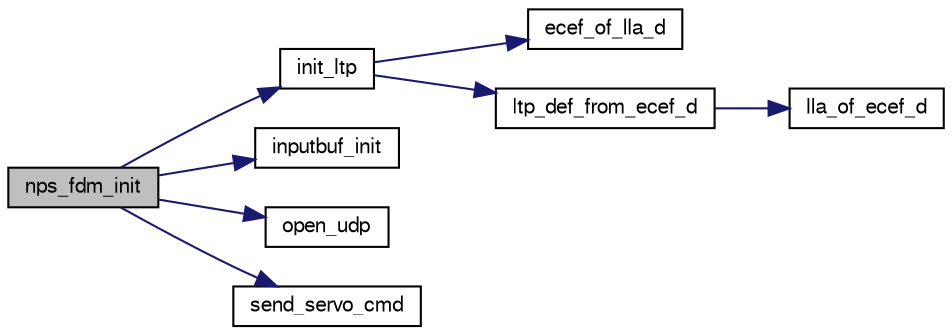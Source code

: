 digraph "nps_fdm_init"
{
  edge [fontname="FreeSans",fontsize="10",labelfontname="FreeSans",labelfontsize="10"];
  node [fontname="FreeSans",fontsize="10",shape=record];
  rankdir="LR";
  Node1 [label="nps_fdm_init",height=0.2,width=0.4,color="black", fillcolor="grey75", style="filled", fontcolor="black"];
  Node1 -> Node2 [color="midnightblue",fontsize="10",style="solid",fontname="FreeSans"];
  Node2 [label="init_ltp",height=0.2,width=0.4,color="black", fillcolor="white", style="filled",URL="$nps__fdm__crrcsim_8c.html#a3836be75ba868b34cd08503e2f242ab5"];
  Node2 -> Node3 [color="midnightblue",fontsize="10",style="solid",fontname="FreeSans"];
  Node3 [label="ecef_of_lla_d",height=0.2,width=0.4,color="black", fillcolor="white", style="filled",URL="$group__math__geodetic__double.html#gae6608c48696daebf3382f08e655028d9"];
  Node2 -> Node4 [color="midnightblue",fontsize="10",style="solid",fontname="FreeSans"];
  Node4 [label="ltp_def_from_ecef_d",height=0.2,width=0.4,color="black", fillcolor="white", style="filled",URL="$group__math__geodetic__double.html#ga3b487b485bc51b98307acae35009d1bb"];
  Node4 -> Node5 [color="midnightblue",fontsize="10",style="solid",fontname="FreeSans"];
  Node5 [label="lla_of_ecef_d",height=0.2,width=0.4,color="black", fillcolor="white", style="filled",URL="$group__math__geodetic__double.html#ga9d3464ccabcd97db9fb4e1c7d25dfe16"];
  Node1 -> Node6 [color="midnightblue",fontsize="10",style="solid",fontname="FreeSans"];
  Node6 [label="inputbuf_init",height=0.2,width=0.4,color="black", fillcolor="white", style="filled",URL="$nps__fdm__crrcsim_8c.html#a6e4ed6bd24dbdcac38f21624a3ff6e21"];
  Node1 -> Node7 [color="midnightblue",fontsize="10",style="solid",fontname="FreeSans"];
  Node7 [label="open_udp",height=0.2,width=0.4,color="black", fillcolor="white", style="filled",URL="$nps__fdm__crrcsim_8c.html#a05657e44b838d5a6532691337ca740d8"];
  Node1 -> Node8 [color="midnightblue",fontsize="10",style="solid",fontname="FreeSans"];
  Node8 [label="send_servo_cmd",height=0.2,width=0.4,color="black", fillcolor="white", style="filled",URL="$nps__fdm__crrcsim_8c.html#a75978090ea593009549c5dc324e060f1"];
}
